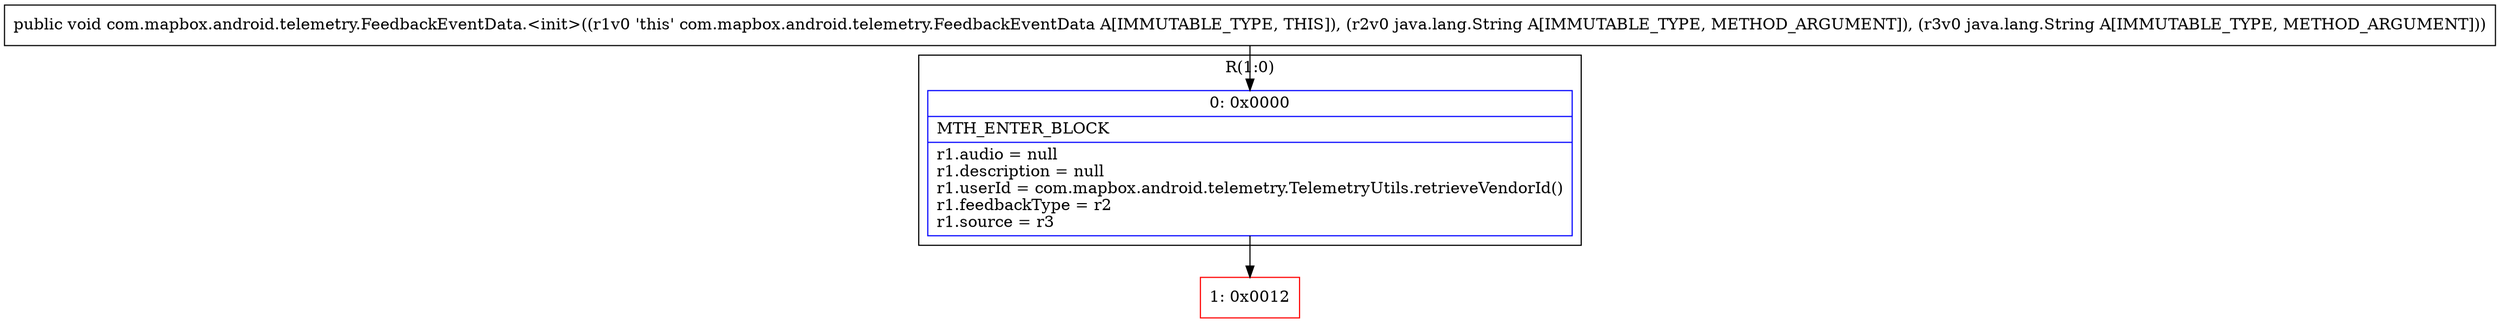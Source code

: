 digraph "CFG forcom.mapbox.android.telemetry.FeedbackEventData.\<init\>(Ljava\/lang\/String;Ljava\/lang\/String;)V" {
subgraph cluster_Region_1711027922 {
label = "R(1:0)";
node [shape=record,color=blue];
Node_0 [shape=record,label="{0\:\ 0x0000|MTH_ENTER_BLOCK\l|r1.audio = null\lr1.description = null\lr1.userId = com.mapbox.android.telemetry.TelemetryUtils.retrieveVendorId()\lr1.feedbackType = r2\lr1.source = r3\l}"];
}
Node_1 [shape=record,color=red,label="{1\:\ 0x0012}"];
MethodNode[shape=record,label="{public void com.mapbox.android.telemetry.FeedbackEventData.\<init\>((r1v0 'this' com.mapbox.android.telemetry.FeedbackEventData A[IMMUTABLE_TYPE, THIS]), (r2v0 java.lang.String A[IMMUTABLE_TYPE, METHOD_ARGUMENT]), (r3v0 java.lang.String A[IMMUTABLE_TYPE, METHOD_ARGUMENT])) }"];
MethodNode -> Node_0;
Node_0 -> Node_1;
}

